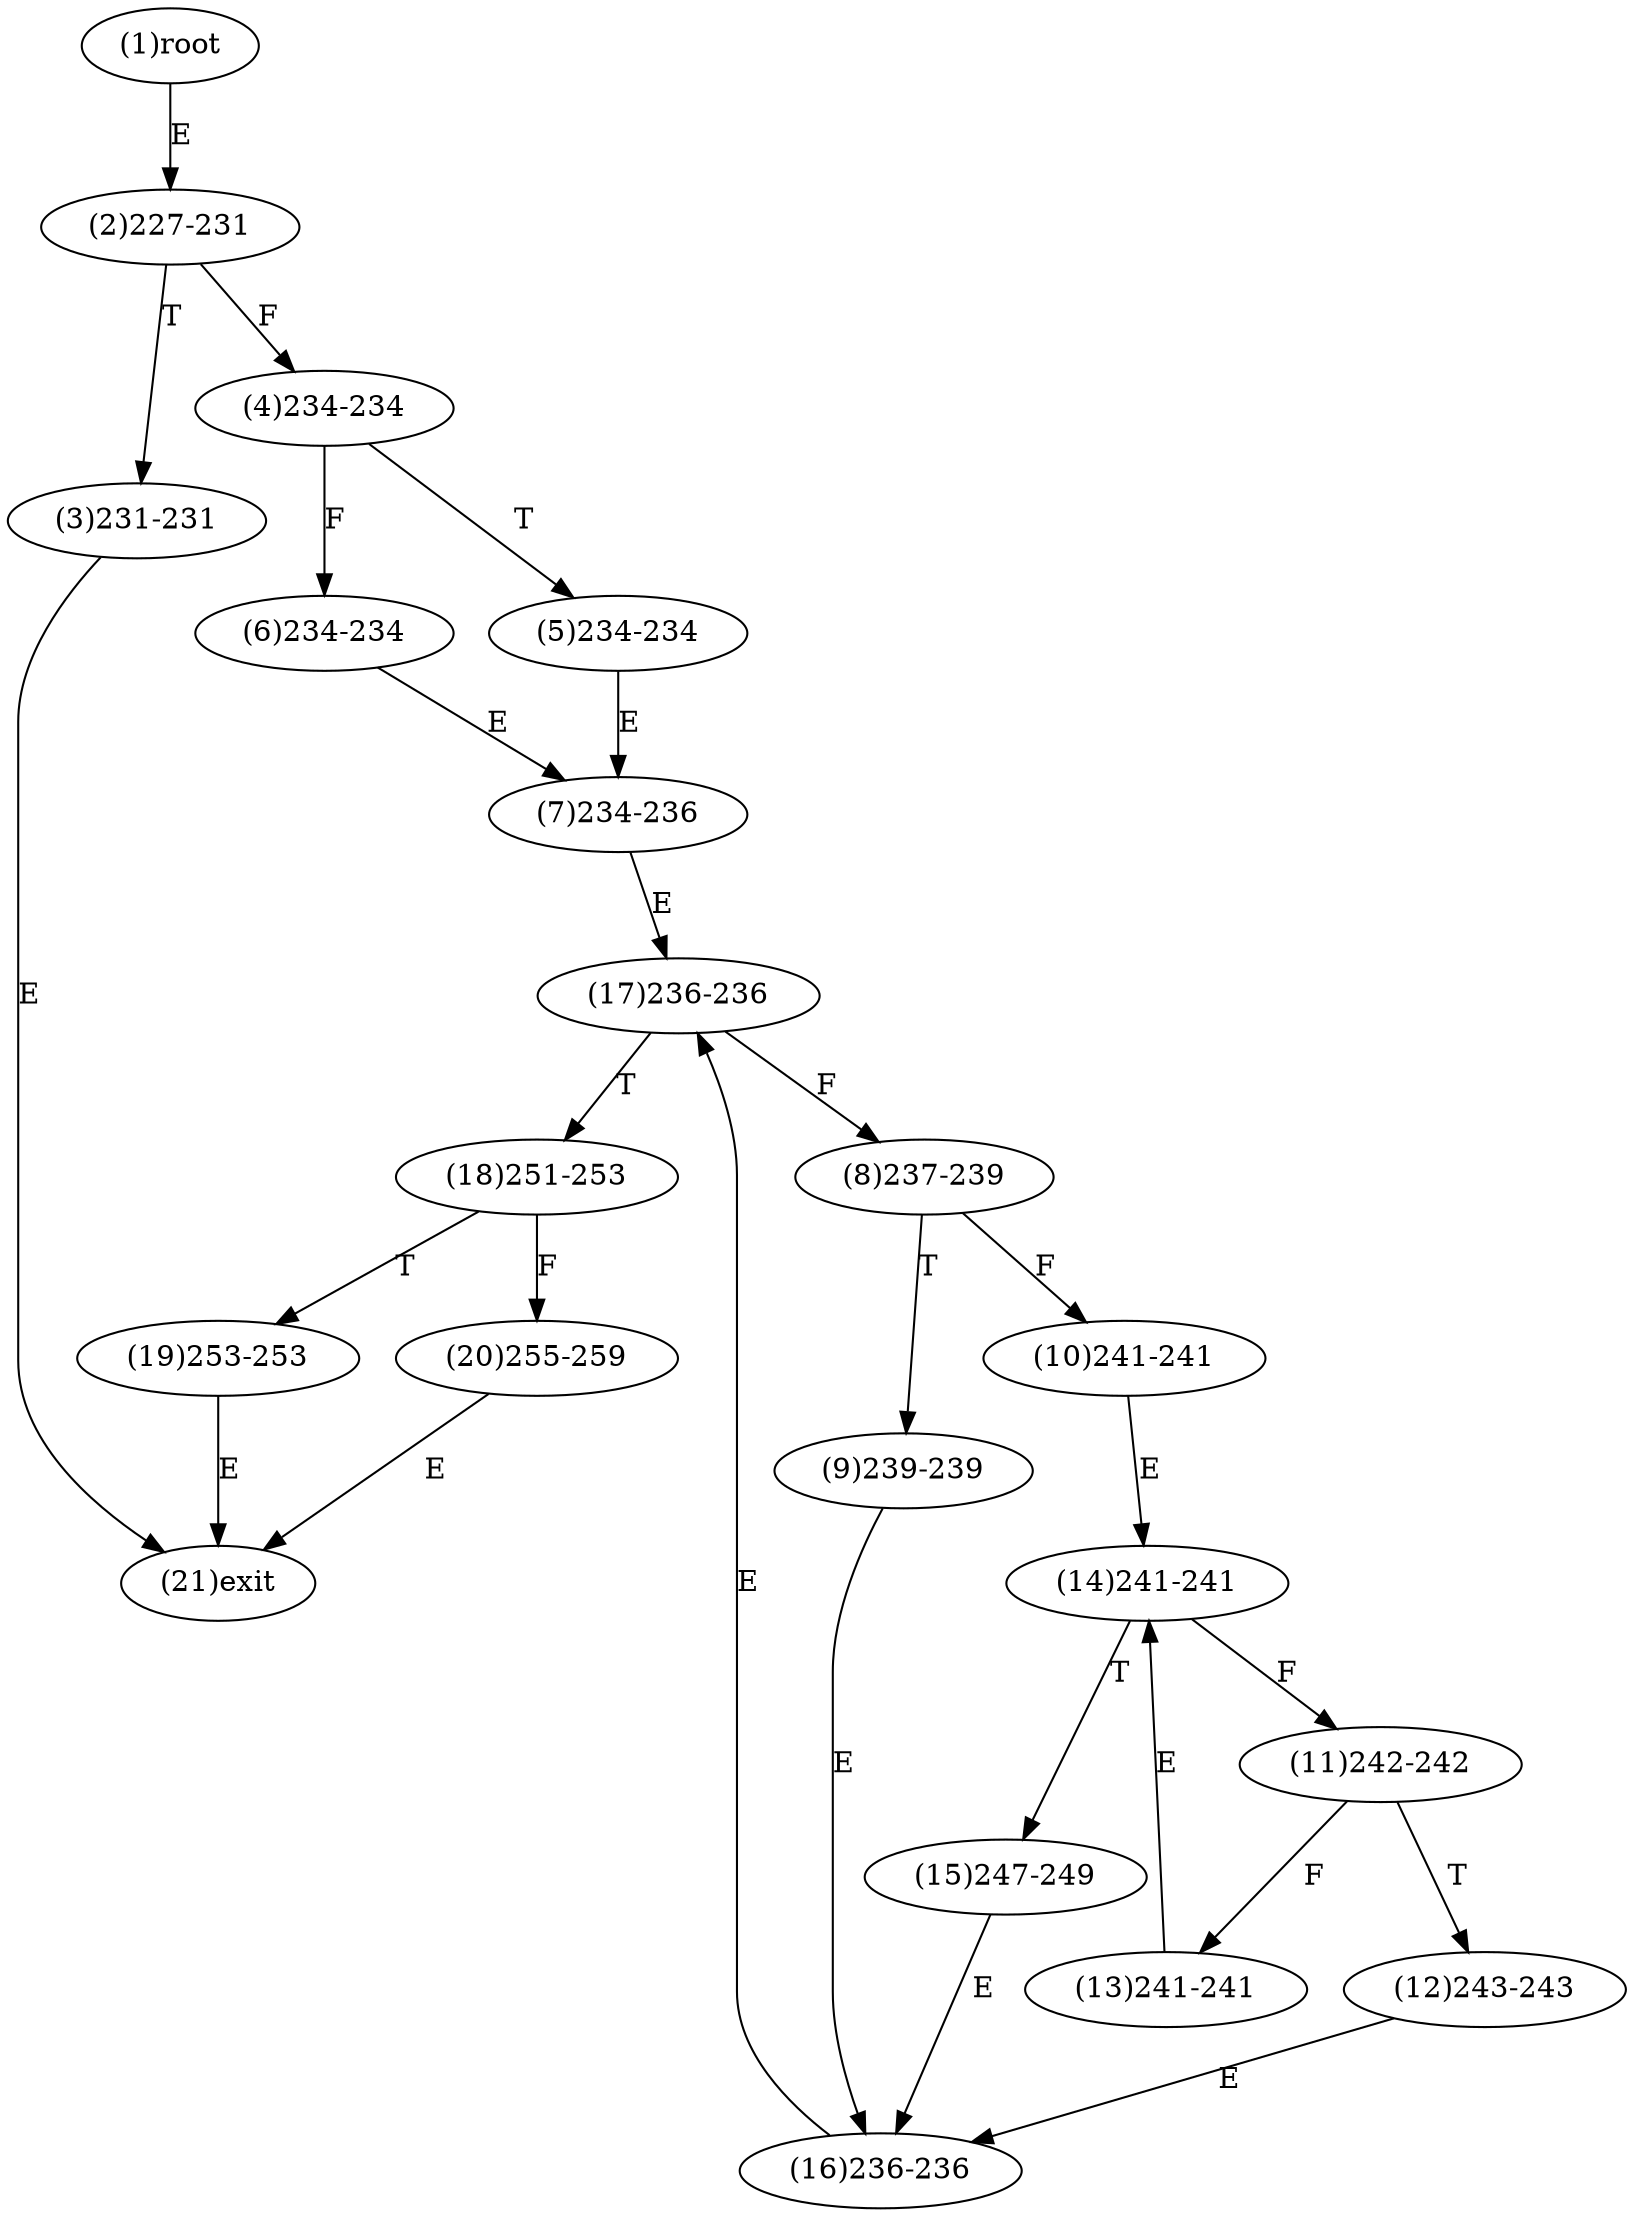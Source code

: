 digraph "" { 
1[ label="(1)root"];
2[ label="(2)227-231"];
3[ label="(3)231-231"];
4[ label="(4)234-234"];
5[ label="(5)234-234"];
6[ label="(6)234-234"];
7[ label="(7)234-236"];
8[ label="(8)237-239"];
9[ label="(9)239-239"];
10[ label="(10)241-241"];
11[ label="(11)242-242"];
12[ label="(12)243-243"];
13[ label="(13)241-241"];
14[ label="(14)241-241"];
15[ label="(15)247-249"];
17[ label="(17)236-236"];
16[ label="(16)236-236"];
19[ label="(19)253-253"];
18[ label="(18)251-253"];
21[ label="(21)exit"];
20[ label="(20)255-259"];
1->2[ label="E"];
2->4[ label="F"];
2->3[ label="T"];
3->21[ label="E"];
4->6[ label="F"];
4->5[ label="T"];
5->7[ label="E"];
6->7[ label="E"];
7->17[ label="E"];
8->10[ label="F"];
8->9[ label="T"];
9->16[ label="E"];
10->14[ label="E"];
11->13[ label="F"];
11->12[ label="T"];
12->16[ label="E"];
13->14[ label="E"];
14->11[ label="F"];
14->15[ label="T"];
15->16[ label="E"];
16->17[ label="E"];
17->8[ label="F"];
17->18[ label="T"];
18->20[ label="F"];
18->19[ label="T"];
19->21[ label="E"];
20->21[ label="E"];
}